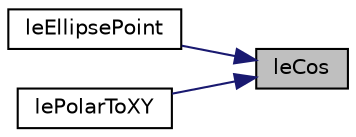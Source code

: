 digraph "leCos"
{
 // LATEX_PDF_SIZE
  edge [fontname="Helvetica",fontsize="10",labelfontname="Helvetica",labelfontsize="10"];
  node [fontname="Helvetica",fontsize="10",shape=record];
  rankdir="RL";
  Node1 [label="leCos",height=0.2,width=0.4,color="black", fillcolor="grey75", style="filled", fontcolor="black",tooltip="Calculate cosine of a number."];
  Node1 -> Node2 [dir="back",color="midnightblue",fontsize="10",style="solid",fontname="Helvetica"];
  Node2 [label="leEllipsePoint",height=0.2,width=0.4,color="black", fillcolor="white", style="filled",URL="$legato__math_8h.html#a8550a9891fb1c0e0f17c4cedd557f0f5",tooltip="Calculates points in an arc."];
  Node1 -> Node3 [dir="back",color="midnightblue",fontsize="10",style="solid",fontname="Helvetica"];
  Node3 [label="lePolarToXY",height=0.2,width=0.4,color="black", fillcolor="white", style="filled",URL="$legato__math_8h.html#af45f7f97a62ca241abbd8accf0c205e0",tooltip="Generate points in an arc."];
}
